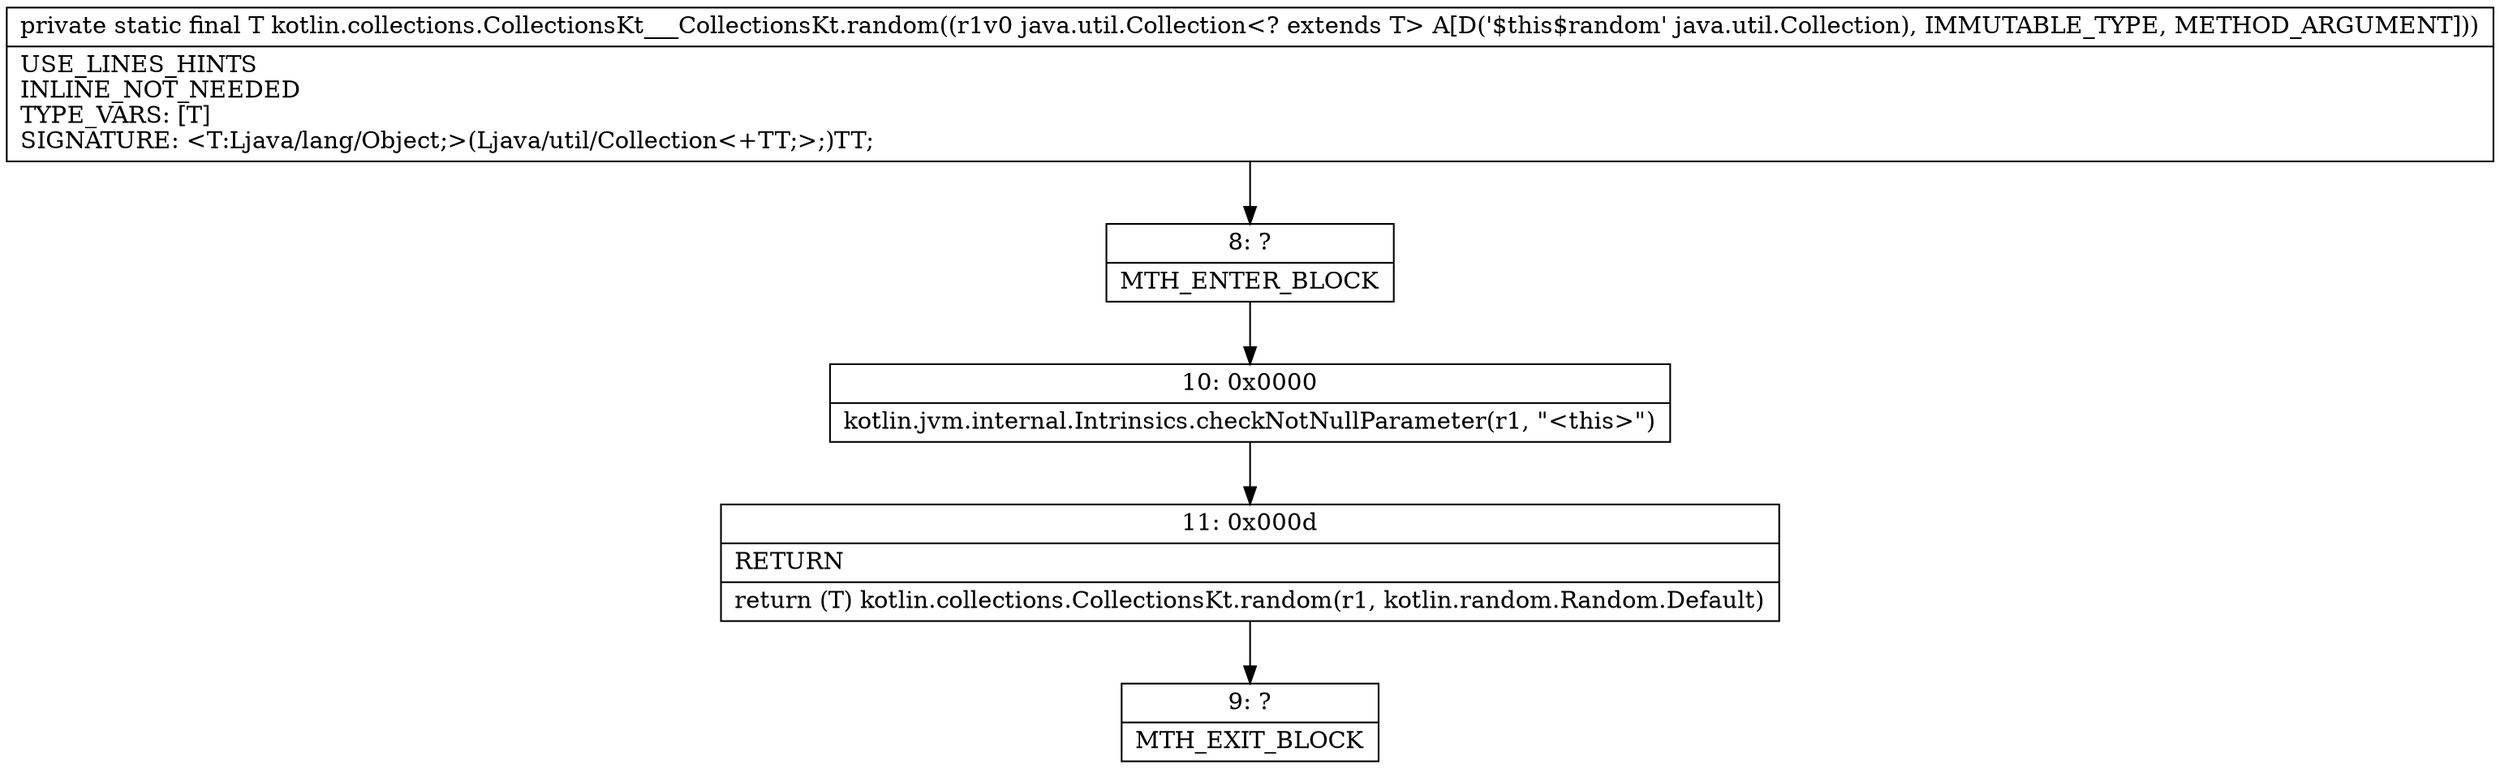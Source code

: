digraph "CFG forkotlin.collections.CollectionsKt___CollectionsKt.random(Ljava\/util\/Collection;)Ljava\/lang\/Object;" {
Node_8 [shape=record,label="{8\:\ ?|MTH_ENTER_BLOCK\l}"];
Node_10 [shape=record,label="{10\:\ 0x0000|kotlin.jvm.internal.Intrinsics.checkNotNullParameter(r1, \"\<this\>\")\l}"];
Node_11 [shape=record,label="{11\:\ 0x000d|RETURN\l|return (T) kotlin.collections.CollectionsKt.random(r1, kotlin.random.Random.Default)\l}"];
Node_9 [shape=record,label="{9\:\ ?|MTH_EXIT_BLOCK\l}"];
MethodNode[shape=record,label="{private static final T kotlin.collections.CollectionsKt___CollectionsKt.random((r1v0 java.util.Collection\<? extends T\> A[D('$this$random' java.util.Collection), IMMUTABLE_TYPE, METHOD_ARGUMENT]))  | USE_LINES_HINTS\lINLINE_NOT_NEEDED\lTYPE_VARS: [T]\lSIGNATURE: \<T:Ljava\/lang\/Object;\>(Ljava\/util\/Collection\<+TT;\>;)TT;\l}"];
MethodNode -> Node_8;Node_8 -> Node_10;
Node_10 -> Node_11;
Node_11 -> Node_9;
}

